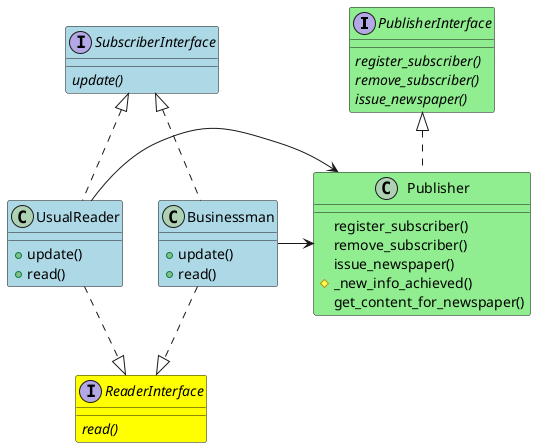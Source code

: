 @startuml

interface PublisherInterface #LightGreen {
{abstract} register_subscriber()
{abstract} remove_subscriber()
{abstract} issue_newspaper()
}

class Publisher #LightGreen {
register_subscriber()
remove_subscriber()
issue_newspaper()
# _new_info_achieved()
get_content_for_newspaper()
}

interface SubscriberInterface #LightBlue {
{abstract} update()
}

class UsualReader #LightBlue {
+update()
+read()
}

class Businessman #LightBlue {
+update()
+read()
}

interface ReaderInterface #Yellow {
{abstract} read()
}


' Связи
Publisher .up.|> PublisherInterface

UsualReader -right-> Publisher
Businessman -right-> Publisher

UsualReader .up.|> SubscriberInterface
Businessman .up.|> SubscriberInterface


UsualReader ..|> ReaderInterface
Businessman ..|> ReaderInterface

@enduml
